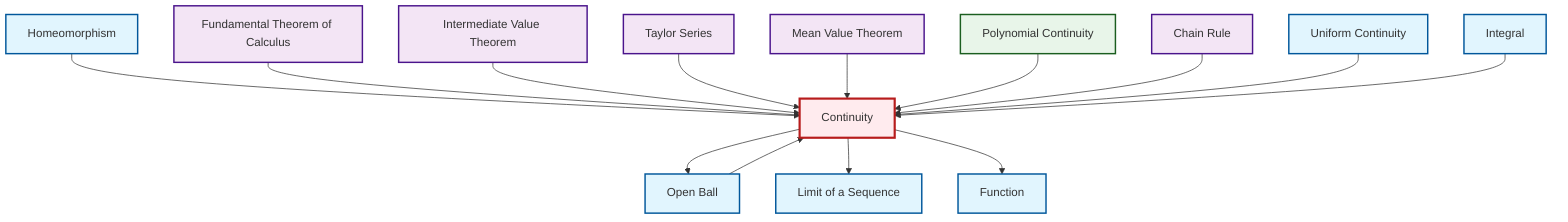 graph TD
    classDef definition fill:#e1f5fe,stroke:#01579b,stroke-width:2px
    classDef theorem fill:#f3e5f5,stroke:#4a148c,stroke-width:2px
    classDef axiom fill:#fff3e0,stroke:#e65100,stroke-width:2px
    classDef example fill:#e8f5e9,stroke:#1b5e20,stroke-width:2px
    classDef current fill:#ffebee,stroke:#b71c1c,stroke-width:3px
    def-homeomorphism["Homeomorphism"]:::definition
    thm-intermediate-value["Intermediate Value Theorem"]:::theorem
    def-integral["Integral"]:::definition
    def-continuity["Continuity"]:::definition
    thm-mean-value["Mean Value Theorem"]:::theorem
    def-open-ball["Open Ball"]:::definition
    def-uniform-continuity["Uniform Continuity"]:::definition
    thm-chain-rule["Chain Rule"]:::theorem
    ex-polynomial-continuity["Polynomial Continuity"]:::example
    thm-fundamental-calculus["Fundamental Theorem of Calculus"]:::theorem
    def-function["Function"]:::definition
    def-limit["Limit of a Sequence"]:::definition
    thm-taylor-series["Taylor Series"]:::theorem
    def-continuity --> def-open-ball
    def-continuity --> def-limit
    def-continuity --> def-function
    def-homeomorphism --> def-continuity
    thm-fundamental-calculus --> def-continuity
    thm-intermediate-value --> def-continuity
    thm-taylor-series --> def-continuity
    thm-mean-value --> def-continuity
    def-open-ball --> def-continuity
    ex-polynomial-continuity --> def-continuity
    thm-chain-rule --> def-continuity
    def-uniform-continuity --> def-continuity
    def-integral --> def-continuity
    class def-continuity current